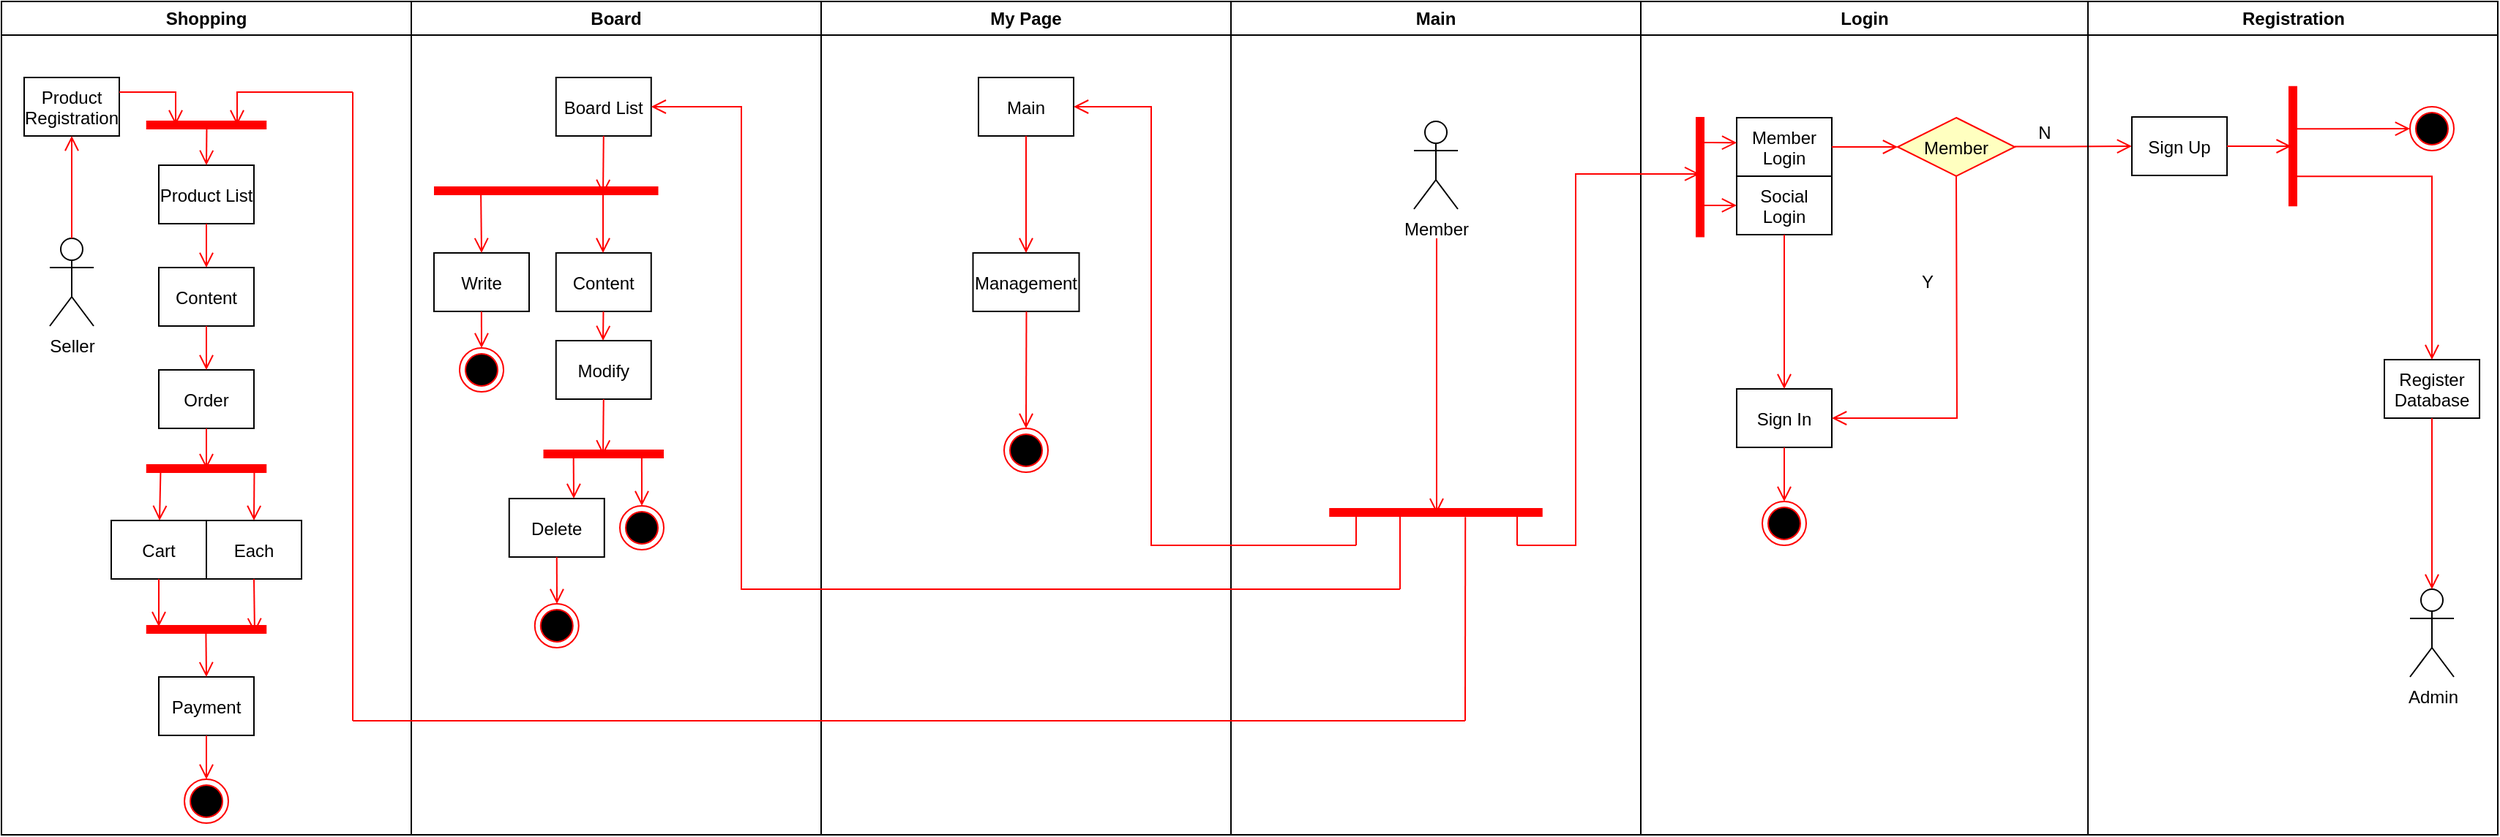 <mxfile version="14.5.8" type="github">
  <diagram name="Page-1" id="e7e014a7-5840-1c2e-5031-d8a46d1fe8dd">
    <mxGraphModel dx="2804" dy="866" grid="1" gridSize="10" guides="1" tooltips="1" connect="1" arrows="1" fold="1" page="1" pageScale="1" pageWidth="1169" pageHeight="826" background="#ffffff" math="0" shadow="0">
      <root>
        <mxCell id="0" />
        <mxCell id="1" parent="0" />
        <mxCell id="2" value="Login" style="swimlane;whiteSpace=wrap" parent="1" vertex="1">
          <mxGeometry x="270" y="128" width="305.5" height="570" as="geometry" />
        </mxCell>
        <mxCell id="x4MhJtF7cWT3_IlsjIcO-90" value="Member" style="rhombus;fillColor=#ffffc0;strokeColor=#ff0000;" parent="2" vertex="1">
          <mxGeometry x="175.5" y="79.5" width="80" height="40" as="geometry" />
        </mxCell>
        <mxCell id="x4MhJtF7cWT3_IlsjIcO-92" value="" style="shape=line;strokeWidth=6;strokeColor=#ff0000;rotation=90" parent="2" vertex="1">
          <mxGeometry x="-0.62" y="112.63" width="82.25" height="15" as="geometry" />
        </mxCell>
        <mxCell id="x4MhJtF7cWT3_IlsjIcO-126" value="Member&#xa;Login" style="" parent="2" vertex="1">
          <mxGeometry x="65.5" y="79.5" width="65" height="40" as="geometry" />
        </mxCell>
        <mxCell id="x4MhJtF7cWT3_IlsjIcO-127" value="Social&#xa;Login" style="" parent="2" vertex="1">
          <mxGeometry x="65.5" y="119.5" width="65" height="40" as="geometry" />
        </mxCell>
        <mxCell id="x4MhJtF7cWT3_IlsjIcO-128" value="" style="edgeStyle=elbowEdgeStyle;elbow=horizontal;verticalAlign=bottom;endArrow=open;endSize=8;strokeColor=#FF0000;endFill=1;rounded=0;entryX=0.001;entryY=0.429;entryDx=0;entryDy=0;entryPerimeter=0;exitX=0.213;exitY=0.527;exitDx=0;exitDy=0;exitPerimeter=0;" parent="2" source="x4MhJtF7cWT3_IlsjIcO-92" target="x4MhJtF7cWT3_IlsjIcO-126" edge="1">
          <mxGeometry x="71" y="-196" as="geometry">
            <mxPoint x="55.5" y="92" as="targetPoint" />
            <mxPoint x="40.5" y="107" as="sourcePoint" />
            <Array as="points">
              <mxPoint x="48" y="92" />
            </Array>
          </mxGeometry>
        </mxCell>
        <mxCell id="x4MhJtF7cWT3_IlsjIcO-131" value="" style="edgeStyle=elbowEdgeStyle;elbow=horizontal;verticalAlign=bottom;endArrow=open;endSize=8;strokeColor=#FF0000;endFill=1;rounded=0;entryX=0;entryY=0.5;entryDx=0;entryDy=0;exitX=0.735;exitY=0.574;exitDx=0;exitDy=0;exitPerimeter=0;" parent="2" source="x4MhJtF7cWT3_IlsjIcO-92" target="x4MhJtF7cWT3_IlsjIcO-127" edge="1">
          <mxGeometry x="-83.5" y="-314" as="geometry">
            <mxPoint x="75.565" y="106.66" as="targetPoint" />
            <mxPoint x="50.5" y="117" as="sourcePoint" />
            <Array as="points">
              <mxPoint x="46" y="132" />
            </Array>
          </mxGeometry>
        </mxCell>
        <mxCell id="x4MhJtF7cWT3_IlsjIcO-132" value="" style="edgeStyle=elbowEdgeStyle;elbow=horizontal;verticalAlign=bottom;endArrow=open;endSize=8;strokeColor=#FF0000;endFill=1;rounded=0;entryX=0;entryY=0.5;entryDx=0;entryDy=0;exitX=1;exitY=0.5;exitDx=0;exitDy=0;" parent="2" source="x4MhJtF7cWT3_IlsjIcO-126" target="x4MhJtF7cWT3_IlsjIcO-90" edge="1">
          <mxGeometry x="-83.5" y="-314" as="geometry">
            <mxPoint x="75.565" y="106.66" as="targetPoint" />
            <mxPoint x="50.1" y="106.524" as="sourcePoint" />
            <Array as="points">
              <mxPoint x="165.5" y="112" />
            </Array>
          </mxGeometry>
        </mxCell>
        <mxCell id="x4MhJtF7cWT3_IlsjIcO-134" value="" style="edgeStyle=elbowEdgeStyle;elbow=horizontal;verticalAlign=bottom;endArrow=open;endSize=8;strokeColor=#FF0000;endFill=1;rounded=0;exitX=1;exitY=0.5;exitDx=0;exitDy=0;" parent="2" edge="1">
          <mxGeometry x="-123" y="-442.29" as="geometry">
            <mxPoint x="335.5" y="99" as="targetPoint" />
            <mxPoint x="255.5" y="99.21" as="sourcePoint" />
            <Array as="points">
              <mxPoint x="290.5" y="111.71" />
            </Array>
          </mxGeometry>
        </mxCell>
        <mxCell id="x4MhJtF7cWT3_IlsjIcO-137" value="Sign In" style="" parent="2" vertex="1">
          <mxGeometry x="65.5" y="265" width="65" height="40" as="geometry" />
        </mxCell>
        <mxCell id="x4MhJtF7cWT3_IlsjIcO-143" value="" style="ellipse;shape=endState;fillColor=#000000;strokeColor=#ff0000" parent="2" vertex="1">
          <mxGeometry x="83" y="342" width="30" height="30" as="geometry" />
        </mxCell>
        <mxCell id="x4MhJtF7cWT3_IlsjIcO-144" value="" style="edgeStyle=elbowEdgeStyle;elbow=horizontal;verticalAlign=bottom;endArrow=open;endSize=8;strokeColor=#FF0000;endFill=1;rounded=0;entryX=0.5;entryY=0;entryDx=0;entryDy=0;exitX=0.5;exitY=1;exitDx=0;exitDy=0;" parent="2" source="x4MhJtF7cWT3_IlsjIcO-137" target="x4MhJtF7cWT3_IlsjIcO-143" edge="1">
          <mxGeometry x="-238" y="-432" as="geometry">
            <mxPoint x="185.5" y="109.5" as="targetPoint" />
            <mxPoint x="140.5" y="109.5" as="sourcePoint" />
            <Array as="points">
              <mxPoint x="98" y="322" />
            </Array>
          </mxGeometry>
        </mxCell>
        <mxCell id="x4MhJtF7cWT3_IlsjIcO-145" value="" style="edgeStyle=elbowEdgeStyle;elbow=horizontal;verticalAlign=bottom;endArrow=open;endSize=8;strokeColor=#FF0000;endFill=1;rounded=0;entryX=0.5;entryY=0;entryDx=0;entryDy=0;exitX=0.5;exitY=1;exitDx=0;exitDy=0;" parent="2" source="x4MhJtF7cWT3_IlsjIcO-127" target="x4MhJtF7cWT3_IlsjIcO-137" edge="1">
          <mxGeometry x="-238" y="-432" as="geometry">
            <mxPoint x="185.5" y="109.5" as="targetPoint" />
            <mxPoint x="140.5" y="109.5" as="sourcePoint" />
            <Array as="points">
              <mxPoint x="98" y="212" />
            </Array>
          </mxGeometry>
        </mxCell>
        <mxCell id="x4MhJtF7cWT3_IlsjIcO-146" value="" style="edgeStyle=elbowEdgeStyle;elbow=horizontal;verticalAlign=bottom;endArrow=open;endSize=8;strokeColor=#FF0000;endFill=1;rounded=0;entryX=1;entryY=0.5;entryDx=0;entryDy=0;exitX=0.5;exitY=1;exitDx=0;exitDy=0;" parent="2" source="x4MhJtF7cWT3_IlsjIcO-90" target="x4MhJtF7cWT3_IlsjIcO-137" edge="1">
          <mxGeometry x="-392.5" y="-550" as="geometry">
            <mxPoint x="108" y="275.0" as="targetPoint" />
            <mxPoint x="108" y="169.5" as="sourcePoint" />
            <Array as="points">
              <mxPoint x="216" y="202" />
            </Array>
          </mxGeometry>
        </mxCell>
        <mxCell id="x4MhJtF7cWT3_IlsjIcO-148" value="N" style="text;html=1;strokeColor=none;fillColor=none;align=center;verticalAlign=middle;whiteSpace=wrap;rounded=0;" parent="2" vertex="1">
          <mxGeometry x="255.5" y="79.5" width="40" height="20" as="geometry" />
        </mxCell>
        <mxCell id="x4MhJtF7cWT3_IlsjIcO-147" value="Y" style="text;html=1;strokeColor=none;fillColor=none;align=center;verticalAlign=middle;whiteSpace=wrap;rounded=0;" parent="2" vertex="1">
          <mxGeometry x="175.5" y="182" width="40" height="20" as="geometry" />
        </mxCell>
        <mxCell id="3" value="Registration" style="swimlane;whiteSpace=wrap" parent="1" vertex="1">
          <mxGeometry x="575.5" y="128" width="280" height="570" as="geometry" />
        </mxCell>
        <mxCell id="x4MhJtF7cWT3_IlsjIcO-135" value="Sign Up" style="" parent="3" vertex="1">
          <mxGeometry x="30" y="79" width="65" height="40" as="geometry" />
        </mxCell>
        <mxCell id="38" value="" style="ellipse;shape=endState;fillColor=#000000;strokeColor=#ff0000" parent="3" vertex="1">
          <mxGeometry x="220" y="72" width="30" height="30" as="geometry" />
        </mxCell>
        <mxCell id="x4MhJtF7cWT3_IlsjIcO-136" value="" style="edgeStyle=elbowEdgeStyle;elbow=horizontal;verticalAlign=bottom;endArrow=open;endSize=8;strokeColor=#FF0000;endFill=1;rounded=0;entryX=0;entryY=0.5;entryDx=0;entryDy=0;exitX=0.356;exitY=0.548;exitDx=0;exitDy=0;exitPerimeter=0;" parent="3" source="x4MhJtF7cWT3_IlsjIcO-164" target="38" edge="1">
          <mxGeometry x="-583" y="-560.29" as="geometry">
            <mxPoint x="40" y="109" as="targetPoint" />
            <mxPoint x="90" y="62" as="sourcePoint" />
            <Array as="points">
              <mxPoint x="170" y="72" />
            </Array>
          </mxGeometry>
        </mxCell>
        <mxCell id="x4MhJtF7cWT3_IlsjIcO-107" value="Admin" style="shape=umlActor;verticalLabelPosition=bottom;verticalAlign=top;html=1;outlineConnect=0;" parent="3" vertex="1">
          <mxGeometry x="220" y="402" width="30" height="60" as="geometry" />
        </mxCell>
        <mxCell id="x4MhJtF7cWT3_IlsjIcO-163" value="" style="edgeStyle=elbowEdgeStyle;elbow=horizontal;verticalAlign=bottom;endArrow=open;endSize=8;strokeColor=#FF0000;endFill=1;rounded=0;entryX=0.5;entryY=0;entryDx=0;entryDy=0;exitX=0.75;exitY=0.5;exitDx=0;exitDy=0;exitPerimeter=0;" parent="3" source="x4MhJtF7cWT3_IlsjIcO-164" target="x4MhJtF7cWT3_IlsjIcO-219" edge="1">
          <mxGeometry x="-698" y="-550" as="geometry">
            <mxPoint x="-197.5" y="275" as="targetPoint" />
            <mxPoint x="-197.5" y="169.5" as="sourcePoint" />
            <Array as="points">
              <mxPoint x="235" y="142" />
            </Array>
          </mxGeometry>
        </mxCell>
        <mxCell id="x4MhJtF7cWT3_IlsjIcO-164" value="" style="shape=line;strokeWidth=6;strokeColor=#ff0000;rotation=90" parent="3" vertex="1">
          <mxGeometry x="98.88" y="91.5" width="82.25" height="15" as="geometry" />
        </mxCell>
        <mxCell id="x4MhJtF7cWT3_IlsjIcO-165" value="" style="edgeStyle=elbowEdgeStyle;elbow=horizontal;verticalAlign=bottom;endArrow=open;endSize=8;strokeColor=#FF0000;endFill=1;rounded=0;entryX=0.5;entryY=0.576;entryDx=0;entryDy=0;entryPerimeter=0;exitX=1;exitY=0.5;exitDx=0;exitDy=0;" parent="3" source="x4MhJtF7cWT3_IlsjIcO-135" target="x4MhJtF7cWT3_IlsjIcO-164" edge="1">
          <mxGeometry x="-583" y="-560.29" as="geometry">
            <mxPoint x="40" y="109" as="targetPoint" />
            <mxPoint x="120" y="152" as="sourcePoint" />
            <Array as="points">
              <mxPoint x="120" y="100" />
            </Array>
          </mxGeometry>
        </mxCell>
        <mxCell id="x4MhJtF7cWT3_IlsjIcO-219" value="Register&#xa;Database" style="" parent="3" vertex="1">
          <mxGeometry x="202.5" y="245" width="65" height="40" as="geometry" />
        </mxCell>
        <mxCell id="x4MhJtF7cWT3_IlsjIcO-220" value="" style="edgeStyle=elbowEdgeStyle;elbow=horizontal;verticalAlign=bottom;endArrow=open;endSize=8;strokeColor=#FF0000;endFill=1;rounded=0;entryX=0.5;entryY=0;entryDx=0;entryDy=0;exitX=0.5;exitY=1;exitDx=0;exitDy=0;entryPerimeter=0;" parent="3" source="x4MhJtF7cWT3_IlsjIcO-219" target="x4MhJtF7cWT3_IlsjIcO-107" edge="1">
          <mxGeometry x="-1158" y="-668" as="geometry">
            <mxPoint x="245" y="192.0" as="targetPoint" />
            <mxPoint x="150.005" y="129.563" as="sourcePoint" />
            <Array as="points">
              <mxPoint x="235" y="332" />
            </Array>
          </mxGeometry>
        </mxCell>
        <mxCell id="x4MhJtF7cWT3_IlsjIcO-54" value="Main" style="swimlane;whiteSpace=wrap" parent="1" vertex="1">
          <mxGeometry x="-10" y="128" width="280" height="570" as="geometry" />
        </mxCell>
        <mxCell id="x4MhJtF7cWT3_IlsjIcO-59" value="Member" style="shape=umlActor;verticalLabelPosition=bottom;verticalAlign=top;html=1;outlineConnect=0;" parent="x4MhJtF7cWT3_IlsjIcO-54" vertex="1">
          <mxGeometry x="125.01" y="82" width="30" height="60" as="geometry" />
        </mxCell>
        <mxCell id="x4MhJtF7cWT3_IlsjIcO-189" value="" style="shape=line;strokeWidth=6;strokeColor=#ff0000;rotation=-180;" parent="x4MhJtF7cWT3_IlsjIcO-54" vertex="1">
          <mxGeometry x="67.13" y="342" width="145.75" height="15" as="geometry" />
        </mxCell>
        <mxCell id="Oh3E25Gguf7mlKZkmcjY-39" value="" style="endArrow=none;html=1;strokeColor=#FF0000;" parent="x4MhJtF7cWT3_IlsjIcO-54" edge="1">
          <mxGeometry width="50" height="50" relative="1" as="geometry">
            <mxPoint x="115.5" y="352" as="sourcePoint" />
            <mxPoint x="115.5" y="402" as="targetPoint" />
          </mxGeometry>
        </mxCell>
        <mxCell id="Oh3E25Gguf7mlKZkmcjY-40" value="" style="endArrow=none;html=1;strokeColor=#FF0000;" parent="x4MhJtF7cWT3_IlsjIcO-54" edge="1">
          <mxGeometry width="50" height="50" relative="1" as="geometry">
            <mxPoint x="85.5" y="352" as="sourcePoint" />
            <mxPoint x="85.5" y="372" as="targetPoint" />
          </mxGeometry>
        </mxCell>
        <mxCell id="x4MhJtF7cWT3_IlsjIcO-69" value="Board" style="swimlane;whiteSpace=wrap;startSize=23;" parent="1" vertex="1">
          <mxGeometry x="-570" y="128" width="280" height="570" as="geometry" />
        </mxCell>
        <mxCell id="x4MhJtF7cWT3_IlsjIcO-94" value="Board List" style="" parent="x4MhJtF7cWT3_IlsjIcO-69" vertex="1">
          <mxGeometry x="98.88" y="52" width="65" height="40" as="geometry" />
        </mxCell>
        <mxCell id="x4MhJtF7cWT3_IlsjIcO-95" value="Content" style="" parent="x4MhJtF7cWT3_IlsjIcO-69" vertex="1">
          <mxGeometry x="98.88" y="172" width="65" height="40" as="geometry" />
        </mxCell>
        <mxCell id="x4MhJtF7cWT3_IlsjIcO-96" value="Write" style="" parent="x4MhJtF7cWT3_IlsjIcO-69" vertex="1">
          <mxGeometry x="15.5" y="172" width="65" height="40" as="geometry" />
        </mxCell>
        <mxCell id="x4MhJtF7cWT3_IlsjIcO-97" value="Modify" style="" parent="x4MhJtF7cWT3_IlsjIcO-69" vertex="1">
          <mxGeometry x="98.88" y="232" width="65" height="40" as="geometry" />
        </mxCell>
        <mxCell id="x4MhJtF7cWT3_IlsjIcO-192" value="" style="edgeStyle=elbowEdgeStyle;elbow=horizontal;verticalAlign=bottom;endArrow=open;endSize=8;strokeColor=#FF0000;endFill=1;rounded=0;entryX=0.5;entryY=0;entryDx=0;entryDy=0;exitX=0.5;exitY=1;exitDx=0;exitDy=0;" parent="x4MhJtF7cWT3_IlsjIcO-69" target="x4MhJtF7cWT3_IlsjIcO-196" edge="1">
          <mxGeometry x="1494.42" y="-204" as="geometry">
            <mxPoint x="47.92" y="232" as="targetPoint" />
            <mxPoint x="47.92" y="212" as="sourcePoint" />
          </mxGeometry>
        </mxCell>
        <mxCell id="x4MhJtF7cWT3_IlsjIcO-193" value="" style="edgeStyle=elbowEdgeStyle;elbow=horizontal;verticalAlign=bottom;endArrow=open;endSize=8;strokeColor=#FF0000;endFill=1;rounded=0;entryX=0.5;entryY=0;entryDx=0;entryDy=0;exitX=0.5;exitY=1;exitDx=0;exitDy=0;" parent="x4MhJtF7cWT3_IlsjIcO-69" edge="1">
          <mxGeometry x="2253.24" y="-332" as="geometry">
            <mxPoint x="131.24" y="232" as="targetPoint" />
            <mxPoint x="131.24" y="212" as="sourcePoint" />
          </mxGeometry>
        </mxCell>
        <mxCell id="x4MhJtF7cWT3_IlsjIcO-195" value="" style="ellipse;shape=endState;fillColor=#000000;strokeColor=#ff0000" parent="x4MhJtF7cWT3_IlsjIcO-69" vertex="1">
          <mxGeometry x="142.5" y="345" width="30" height="30" as="geometry" />
        </mxCell>
        <mxCell id="x4MhJtF7cWT3_IlsjIcO-196" value="" style="ellipse;shape=endState;fillColor=#000000;strokeColor=#ff0000" parent="x4MhJtF7cWT3_IlsjIcO-69" vertex="1">
          <mxGeometry x="33" y="237" width="30" height="30" as="geometry" />
        </mxCell>
        <mxCell id="x4MhJtF7cWT3_IlsjIcO-212" value="" style="shape=line;strokeWidth=6;strokeColor=#ff0000;rotation=-180;" parent="x4MhJtF7cWT3_IlsjIcO-69" vertex="1">
          <mxGeometry x="90.25" y="302" width="82.25" height="15" as="geometry" />
        </mxCell>
        <mxCell id="x4MhJtF7cWT3_IlsjIcO-213" value="" style="edgeStyle=elbowEdgeStyle;elbow=horizontal;verticalAlign=bottom;endArrow=open;endSize=8;strokeColor=#FF0000;endFill=1;rounded=0;entryX=0.504;entryY=0.45;entryDx=0;entryDy=0;exitX=0.5;exitY=1;exitDx=0;exitDy=0;entryPerimeter=0;" parent="x4MhJtF7cWT3_IlsjIcO-69" source="x4MhJtF7cWT3_IlsjIcO-97" target="x4MhJtF7cWT3_IlsjIcO-212" edge="1">
          <mxGeometry x="2928.74" y="-390" as="geometry">
            <mxPoint x="131.24" y="302" as="targetPoint" />
            <mxPoint x="131.24" y="282" as="sourcePoint" />
          </mxGeometry>
        </mxCell>
        <mxCell id="x4MhJtF7cWT3_IlsjIcO-214" value="Delete" style="" parent="x4MhJtF7cWT3_IlsjIcO-69" vertex="1">
          <mxGeometry x="66.88" y="340" width="65" height="40" as="geometry" />
        </mxCell>
        <mxCell id="x4MhJtF7cWT3_IlsjIcO-215" value="" style="edgeStyle=elbowEdgeStyle;elbow=horizontal;verticalAlign=bottom;endArrow=open;endSize=8;strokeColor=#FF0000;endFill=1;rounded=0;exitX=0.75;exitY=0.5;exitDx=0;exitDy=0;exitPerimeter=0;" parent="x4MhJtF7cWT3_IlsjIcO-69" source="x4MhJtF7cWT3_IlsjIcO-212" target="x4MhJtF7cWT3_IlsjIcO-214" edge="1">
          <mxGeometry x="3580.07" y="-473" as="geometry">
            <mxPoint x="106.876" y="355.25" as="targetPoint" />
            <mxPoint x="107.21" y="317" as="sourcePoint" />
          </mxGeometry>
        </mxCell>
        <mxCell id="x4MhJtF7cWT3_IlsjIcO-216" value="" style="edgeStyle=elbowEdgeStyle;elbow=horizontal;verticalAlign=bottom;endArrow=open;endSize=8;strokeColor=#FF0000;endFill=1;rounded=0;exitX=0.75;exitY=0.5;exitDx=0;exitDy=0;exitPerimeter=0;entryX=0.5;entryY=0;entryDx=0;entryDy=0;" parent="x4MhJtF7cWT3_IlsjIcO-69" target="x4MhJtF7cWT3_IlsjIcO-195" edge="1">
          <mxGeometry x="4302.19" y="-601" as="geometry">
            <mxPoint x="157.3" y="340" as="targetPoint" />
            <mxPoint x="157.432" y="309.5" as="sourcePoint" />
          </mxGeometry>
        </mxCell>
        <mxCell id="x4MhJtF7cWT3_IlsjIcO-217" value="" style="ellipse;shape=endState;fillColor=#000000;strokeColor=#ff0000" parent="x4MhJtF7cWT3_IlsjIcO-69" vertex="1">
          <mxGeometry x="84.38" y="412" width="30" height="30" as="geometry" />
        </mxCell>
        <mxCell id="x4MhJtF7cWT3_IlsjIcO-218" value="" style="edgeStyle=elbowEdgeStyle;elbow=horizontal;verticalAlign=bottom;endArrow=open;endSize=8;strokeColor=#FF0000;endFill=1;rounded=0;exitX=0.5;exitY=1;exitDx=0;exitDy=0;entryX=0.5;entryY=0;entryDx=0;entryDy=0;" parent="x4MhJtF7cWT3_IlsjIcO-69" source="x4MhJtF7cWT3_IlsjIcO-214" target="x4MhJtF7cWT3_IlsjIcO-217" edge="1">
          <mxGeometry x="4957.14" y="-632" as="geometry">
            <mxPoint x="136.95" y="442" as="targetPoint" />
            <mxPoint x="136.882" y="406.5" as="sourcePoint" />
          </mxGeometry>
        </mxCell>
        <mxCell id="3V530DkUttv1OqYXkXqC-38" value="" style="shape=line;strokeWidth=6;strokeColor=#ff0000;rotation=-180;" vertex="1" parent="x4MhJtF7cWT3_IlsjIcO-69">
          <mxGeometry x="15.5" y="122" width="153.25" height="15" as="geometry" />
        </mxCell>
        <mxCell id="3V530DkUttv1OqYXkXqC-39" value="" style="edgeStyle=elbowEdgeStyle;elbow=horizontal;verticalAlign=bottom;endArrow=open;endSize=8;strokeColor=#FF0000;endFill=1;rounded=0;exitX=0.5;exitY=1;exitDx=0;exitDy=0;" edge="1" parent="x4MhJtF7cWT3_IlsjIcO-69" source="x4MhJtF7cWT3_IlsjIcO-94">
          <mxGeometry x="3498.78" y="-679.62" as="geometry">
            <mxPoint x="131" y="132" as="targetPoint" />
            <mxPoint x="131.42" y="110.38" as="sourcePoint" />
          </mxGeometry>
        </mxCell>
        <mxCell id="3V530DkUttv1OqYXkXqC-40" value="" style="edgeStyle=elbowEdgeStyle;elbow=horizontal;verticalAlign=bottom;endArrow=open;endSize=8;strokeColor=#FF0000;endFill=1;rounded=0;" edge="1" parent="x4MhJtF7cWT3_IlsjIcO-69">
          <mxGeometry x="4069.09" y="-747.62" as="geometry">
            <mxPoint x="131" y="172" as="targetPoint" />
            <mxPoint x="131" y="132" as="sourcePoint" />
          </mxGeometry>
        </mxCell>
        <mxCell id="3V530DkUttv1OqYXkXqC-41" value="" style="edgeStyle=elbowEdgeStyle;elbow=horizontal;verticalAlign=bottom;endArrow=open;endSize=8;strokeColor=#FF0000;endFill=1;rounded=0;exitX=0.791;exitY=0.452;exitDx=0;exitDy=0;exitPerimeter=0;" edge="1" parent="x4MhJtF7cWT3_IlsjIcO-69" source="3V530DkUttv1OqYXkXqC-38">
          <mxGeometry x="4555.95" y="-875.62" as="geometry">
            <mxPoint x="48" y="172" as="targetPoint" />
            <mxPoint x="47.86" y="142" as="sourcePoint" />
          </mxGeometry>
        </mxCell>
        <mxCell id="x4MhJtF7cWT3_IlsjIcO-79" value="Shopping" style="swimlane;whiteSpace=wrap;startSize=23;" parent="1" vertex="1">
          <mxGeometry x="-850" y="128" width="280" height="570" as="geometry" />
        </mxCell>
        <mxCell id="x4MhJtF7cWT3_IlsjIcO-98" value="Product List" style="" parent="x4MhJtF7cWT3_IlsjIcO-79" vertex="1">
          <mxGeometry x="107.5" y="112" width="65" height="40" as="geometry" />
        </mxCell>
        <mxCell id="x4MhJtF7cWT3_IlsjIcO-99" value="Content" style="" parent="x4MhJtF7cWT3_IlsjIcO-79" vertex="1">
          <mxGeometry x="107.5" y="182" width="65" height="40" as="geometry" />
        </mxCell>
        <mxCell id="x4MhJtF7cWT3_IlsjIcO-100" value="Order" style="" parent="x4MhJtF7cWT3_IlsjIcO-79" vertex="1">
          <mxGeometry x="107.5" y="252" width="65" height="40" as="geometry" />
        </mxCell>
        <mxCell id="x4MhJtF7cWT3_IlsjIcO-101" value="Cart" style="" parent="x4MhJtF7cWT3_IlsjIcO-79" vertex="1">
          <mxGeometry x="75" y="355" width="65" height="40" as="geometry" />
        </mxCell>
        <mxCell id="x4MhJtF7cWT3_IlsjIcO-102" value="Each" style="" parent="x4MhJtF7cWT3_IlsjIcO-79" vertex="1">
          <mxGeometry x="140" y="355" width="65" height="40" as="geometry" />
        </mxCell>
        <mxCell id="x4MhJtF7cWT3_IlsjIcO-103" value="Payment" style="" parent="x4MhJtF7cWT3_IlsjIcO-79" vertex="1">
          <mxGeometry x="107.5" y="462" width="65" height="40" as="geometry" />
        </mxCell>
        <mxCell id="x4MhJtF7cWT3_IlsjIcO-106" value="Seller" style="shape=umlActor;verticalLabelPosition=bottom;verticalAlign=top;html=1;outlineConnect=0;" parent="x4MhJtF7cWT3_IlsjIcO-79" vertex="1">
          <mxGeometry x="33" y="162" width="30" height="60" as="geometry" />
        </mxCell>
        <mxCell id="x4MhJtF7cWT3_IlsjIcO-159" value="Product&#xa;Registration" style="" parent="x4MhJtF7cWT3_IlsjIcO-79" vertex="1">
          <mxGeometry x="15.5" y="52" width="65" height="40" as="geometry" />
        </mxCell>
        <mxCell id="x4MhJtF7cWT3_IlsjIcO-160" value="" style="edgeStyle=elbowEdgeStyle;elbow=horizontal;verticalAlign=bottom;endArrow=open;endSize=8;strokeColor=#FF0000;endFill=1;rounded=0;entryX=0.5;entryY=1;entryDx=0;entryDy=0;exitX=0.5;exitY=0;exitDx=0;exitDy=0;exitPerimeter=0;" parent="x4MhJtF7cWT3_IlsjIcO-79" source="x4MhJtF7cWT3_IlsjIcO-106" target="x4MhJtF7cWT3_IlsjIcO-159" edge="1">
          <mxGeometry x="1876.5" y="-314" as="geometry">
            <mxPoint x="430" y="122" as="targetPoint" />
            <mxPoint x="430" y="102" as="sourcePoint" />
          </mxGeometry>
        </mxCell>
        <mxCell id="x4MhJtF7cWT3_IlsjIcO-161" value="" style="edgeStyle=elbowEdgeStyle;elbow=horizontal;verticalAlign=bottom;endArrow=open;endSize=8;strokeColor=#FF0000;endFill=1;rounded=0;entryX=0.75;entryY=0.5;entryDx=0;entryDy=0;exitX=1;exitY=0.25;exitDx=0;exitDy=0;entryPerimeter=0;" parent="x4MhJtF7cWT3_IlsjIcO-79" source="x4MhJtF7cWT3_IlsjIcO-159" target="3V530DkUttv1OqYXkXqC-42" edge="1">
          <mxGeometry x="2842" y="-432" as="geometry">
            <mxPoint x="58" y="102" as="targetPoint" />
            <mxPoint x="58" y="122" as="sourcePoint" />
            <Array as="points">
              <mxPoint x="119" y="72" />
              <mxPoint x="100" y="62" />
            </Array>
          </mxGeometry>
        </mxCell>
        <mxCell id="x4MhJtF7cWT3_IlsjIcO-162" value="" style="edgeStyle=elbowEdgeStyle;elbow=horizontal;verticalAlign=bottom;endArrow=open;endSize=8;strokeColor=#FF0000;endFill=1;rounded=0;entryX=0.5;entryY=0;entryDx=0;entryDy=0;exitX=0.5;exitY=1;exitDx=0;exitDy=0;" parent="x4MhJtF7cWT3_IlsjIcO-79" source="x4MhJtF7cWT3_IlsjIcO-98" target="x4MhJtF7cWT3_IlsjIcO-99" edge="1">
          <mxGeometry x="1876.5" y="-304" as="geometry">
            <mxPoint x="430" y="132" as="targetPoint" />
            <mxPoint x="430" y="112" as="sourcePoint" />
          </mxGeometry>
        </mxCell>
        <mxCell id="x4MhJtF7cWT3_IlsjIcO-197" value="" style="edgeStyle=elbowEdgeStyle;elbow=horizontal;verticalAlign=bottom;endArrow=open;endSize=8;strokeColor=#FF0000;endFill=1;rounded=0;entryX=0.5;entryY=0;entryDx=0;entryDy=0;exitX=0.5;exitY=1;exitDx=0;exitDy=0;" parent="x4MhJtF7cWT3_IlsjIcO-79" source="x4MhJtF7cWT3_IlsjIcO-99" target="x4MhJtF7cWT3_IlsjIcO-100" edge="1">
          <mxGeometry x="2842" y="-362" as="geometry">
            <mxPoint x="150" y="192" as="targetPoint" />
            <mxPoint x="150" y="172" as="sourcePoint" />
          </mxGeometry>
        </mxCell>
        <mxCell id="x4MhJtF7cWT3_IlsjIcO-198" value="" style="shape=line;strokeWidth=6;strokeColor=#ff0000;rotation=-180;" parent="x4MhJtF7cWT3_IlsjIcO-79" vertex="1">
          <mxGeometry x="98.88" y="312" width="82.25" height="15" as="geometry" />
        </mxCell>
        <mxCell id="x4MhJtF7cWT3_IlsjIcO-203" value="" style="edgeStyle=elbowEdgeStyle;elbow=horizontal;verticalAlign=bottom;endArrow=open;endSize=8;strokeColor=#FF0000;endFill=1;rounded=0;entryX=0.497;entryY=0.491;entryDx=0;entryDy=0;exitX=0.5;exitY=1;exitDx=0;exitDy=0;entryPerimeter=0;" parent="x4MhJtF7cWT3_IlsjIcO-79" source="x4MhJtF7cWT3_IlsjIcO-100" target="x4MhJtF7cWT3_IlsjIcO-198" edge="1">
          <mxGeometry x="2842" y="-362" as="geometry">
            <mxPoint x="150" y="192" as="targetPoint" />
            <mxPoint x="150" y="172" as="sourcePoint" />
          </mxGeometry>
        </mxCell>
        <mxCell id="x4MhJtF7cWT3_IlsjIcO-204" value="" style="edgeStyle=elbowEdgeStyle;elbow=horizontal;verticalAlign=bottom;endArrow=open;endSize=8;strokeColor=#FF0000;endFill=1;rounded=0;entryX=0.5;entryY=0;entryDx=0;entryDy=0;exitX=0.88;exitY=0.442;exitDx=0;exitDy=0;exitPerimeter=0;" parent="x4MhJtF7cWT3_IlsjIcO-79" source="x4MhJtF7cWT3_IlsjIcO-198" target="x4MhJtF7cWT3_IlsjIcO-101" edge="1">
          <mxGeometry x="3807.5" y="-480" as="geometry">
            <mxPoint x="150.252" y="339.635" as="targetPoint" />
            <mxPoint x="150" y="292.0" as="sourcePoint" />
          </mxGeometry>
        </mxCell>
        <mxCell id="x4MhJtF7cWT3_IlsjIcO-205" value="" style="edgeStyle=elbowEdgeStyle;elbow=horizontal;verticalAlign=bottom;endArrow=open;endSize=8;strokeColor=#FF0000;endFill=1;rounded=0;entryX=0.5;entryY=0;entryDx=0;entryDy=0;exitX=0.102;exitY=0.392;exitDx=0;exitDy=0;exitPerimeter=0;" parent="x4MhJtF7cWT3_IlsjIcO-79" source="x4MhJtF7cWT3_IlsjIcO-198" target="x4MhJtF7cWT3_IlsjIcO-102" edge="1">
          <mxGeometry x="4841" y="-616.37" as="geometry">
            <mxPoint x="185.5" y="373.63" as="targetPoint" />
            <mxPoint x="186.75" y="322" as="sourcePoint" />
          </mxGeometry>
        </mxCell>
        <mxCell id="x4MhJtF7cWT3_IlsjIcO-206" value="" style="shape=line;strokeWidth=6;strokeColor=#ff0000;rotation=-180;" parent="x4MhJtF7cWT3_IlsjIcO-79" vertex="1">
          <mxGeometry x="98.88" y="422" width="82.25" height="15" as="geometry" />
        </mxCell>
        <mxCell id="x4MhJtF7cWT3_IlsjIcO-207" value="" style="edgeStyle=elbowEdgeStyle;elbow=horizontal;verticalAlign=bottom;endArrow=open;endSize=8;strokeColor=#FF0000;endFill=1;rounded=0;exitX=0.5;exitY=1;exitDx=0;exitDy=0;entryX=0.892;entryY=0.623;entryDx=0;entryDy=0;entryPerimeter=0;" parent="x4MhJtF7cWT3_IlsjIcO-79" source="x4MhJtF7cWT3_IlsjIcO-101" target="x4MhJtF7cWT3_IlsjIcO-206" edge="1">
          <mxGeometry x="4763" y="-506.37" as="geometry">
            <mxPoint x="107.5" y="462" as="targetPoint" />
            <mxPoint x="108.75" y="432" as="sourcePoint" />
          </mxGeometry>
        </mxCell>
        <mxCell id="x4MhJtF7cWT3_IlsjIcO-208" value="" style="edgeStyle=elbowEdgeStyle;elbow=horizontal;verticalAlign=bottom;endArrow=open;endSize=8;strokeColor=#FF0000;endFill=1;rounded=0;exitX=0.5;exitY=1;exitDx=0;exitDy=0;" parent="x4MhJtF7cWT3_IlsjIcO-79" edge="1" source="x4MhJtF7cWT3_IlsjIcO-102">
          <mxGeometry x="5783.5" y="-634.37" as="geometry">
            <mxPoint x="173" y="432" as="targetPoint" />
            <mxPoint x="172.5" y="422" as="sourcePoint" />
          </mxGeometry>
        </mxCell>
        <mxCell id="x4MhJtF7cWT3_IlsjIcO-209" value="" style="edgeStyle=elbowEdgeStyle;elbow=horizontal;verticalAlign=bottom;endArrow=open;endSize=8;strokeColor=#FF0000;endFill=1;rounded=0;exitX=0.504;exitY=0.501;exitDx=0;exitDy=0;exitPerimeter=0;entryX=0.5;entryY=0;entryDx=0;entryDy=0;" parent="x4MhJtF7cWT3_IlsjIcO-79" source="x4MhJtF7cWT3_IlsjIcO-206" edge="1" target="x4MhJtF7cWT3_IlsjIcO-103">
          <mxGeometry x="5763.86" y="-598.49" as="geometry">
            <mxPoint x="139.5" y="512" as="targetPoint" />
            <mxPoint x="140.1" y="477" as="sourcePoint" />
          </mxGeometry>
        </mxCell>
        <mxCell id="x4MhJtF7cWT3_IlsjIcO-210" value="" style="ellipse;shape=endState;fillColor=#000000;strokeColor=#ff0000" parent="x4MhJtF7cWT3_IlsjIcO-79" vertex="1">
          <mxGeometry x="125" y="532" width="30" height="30" as="geometry" />
        </mxCell>
        <mxCell id="x4MhJtF7cWT3_IlsjIcO-211" value="" style="edgeStyle=elbowEdgeStyle;elbow=horizontal;verticalAlign=bottom;endArrow=open;endSize=8;strokeColor=#FF0000;endFill=1;rounded=0;exitX=0.5;exitY=1;exitDx=0;exitDy=0;" parent="x4MhJtF7cWT3_IlsjIcO-79" source="x4MhJtF7cWT3_IlsjIcO-103" edge="1">
          <mxGeometry x="6719.38" y="-633.97" as="geometry">
            <mxPoint x="140" y="532" as="targetPoint" />
            <mxPoint x="139.696" y="562.005" as="sourcePoint" />
          </mxGeometry>
        </mxCell>
        <mxCell id="3V530DkUttv1OqYXkXqC-42" value="" style="shape=line;strokeWidth=6;strokeColor=#ff0000;rotation=-180;" vertex="1" parent="x4MhJtF7cWT3_IlsjIcO-79">
          <mxGeometry x="98.88" y="77" width="82.25" height="15" as="geometry" />
        </mxCell>
        <mxCell id="3V530DkUttv1OqYXkXqC-43" value="" style="edgeStyle=elbowEdgeStyle;elbow=horizontal;verticalAlign=bottom;endArrow=open;endSize=8;strokeColor=#FF0000;endFill=1;rounded=0;exitX=0.497;exitY=0.458;exitDx=0;exitDy=0;exitPerimeter=0;" edge="1" parent="x4MhJtF7cWT3_IlsjIcO-79" source="3V530DkUttv1OqYXkXqC-42">
          <mxGeometry x="2726.07" y="-482" as="geometry">
            <mxPoint x="140" y="112" as="targetPoint" />
            <mxPoint x="139.57" y="102" as="sourcePoint" />
          </mxGeometry>
        </mxCell>
        <mxCell id="3V530DkUttv1OqYXkXqC-44" value="" style="edgeStyle=elbowEdgeStyle;elbow=horizontal;verticalAlign=bottom;endArrow=open;endSize=8;strokeColor=#FF0000;endFill=1;rounded=0;entryX=0.25;entryY=0.5;entryDx=0;entryDy=0;entryPerimeter=0;" edge="1" parent="x4MhJtF7cWT3_IlsjIcO-79" target="3V530DkUttv1OqYXkXqC-42">
          <mxGeometry x="3596.21" y="-645" as="geometry">
            <mxPoint x="160.14" y="77" as="targetPoint" />
            <mxPoint x="240" y="62" as="sourcePoint" />
            <Array as="points">
              <mxPoint x="161" y="72" />
            </Array>
          </mxGeometry>
        </mxCell>
        <mxCell id="x4MhJtF7cWT3_IlsjIcO-121" value="My Page" style="swimlane;whiteSpace=wrap;startSize=23;" parent="1" vertex="1">
          <mxGeometry x="-290" y="128" width="280" height="570" as="geometry" />
        </mxCell>
        <mxCell id="x4MhJtF7cWT3_IlsjIcO-122" value="Main" style="" parent="x4MhJtF7cWT3_IlsjIcO-121" vertex="1">
          <mxGeometry x="107.5" y="52" width="65" height="40" as="geometry" />
        </mxCell>
        <mxCell id="x4MhJtF7cWT3_IlsjIcO-123" value="Management" style="" parent="x4MhJtF7cWT3_IlsjIcO-121" vertex="1">
          <mxGeometry x="103.75" y="172" width="72.5" height="40" as="geometry" />
        </mxCell>
        <mxCell id="x4MhJtF7cWT3_IlsjIcO-199" value="" style="edgeStyle=elbowEdgeStyle;elbow=horizontal;verticalAlign=bottom;endArrow=open;endSize=8;strokeColor=#FF0000;endFill=1;rounded=0;exitX=0.5;exitY=1;exitDx=0;exitDy=0;entryX=0.5;entryY=0;entryDx=0;entryDy=0;" parent="x4MhJtF7cWT3_IlsjIcO-121" source="x4MhJtF7cWT3_IlsjIcO-122" target="x4MhJtF7cWT3_IlsjIcO-123" edge="1">
          <mxGeometry x="1586.3" y="-314" as="geometry">
            <mxPoint x="139.5" y="112" as="targetPoint" />
            <mxPoint x="139.8" y="102" as="sourcePoint" />
          </mxGeometry>
        </mxCell>
        <mxCell id="x4MhJtF7cWT3_IlsjIcO-200" value="" style="edgeStyle=elbowEdgeStyle;elbow=horizontal;verticalAlign=bottom;endArrow=open;endSize=8;strokeColor=#FF0000;endFill=1;rounded=0;exitX=0.5;exitY=1;exitDx=0;exitDy=0;entryX=0.5;entryY=0;entryDx=0;entryDy=0;" parent="x4MhJtF7cWT3_IlsjIcO-121" target="x4MhJtF7cWT3_IlsjIcO-201" edge="1">
          <mxGeometry x="1982.05" y="-322" as="geometry">
            <mxPoint x="139.5" y="252" as="targetPoint" />
            <mxPoint x="140.25" y="212" as="sourcePoint" />
          </mxGeometry>
        </mxCell>
        <mxCell id="x4MhJtF7cWT3_IlsjIcO-201" value="" style="ellipse;shape=endState;fillColor=#000000;strokeColor=#ff0000" parent="x4MhJtF7cWT3_IlsjIcO-121" vertex="1">
          <mxGeometry x="125" y="292" width="30" height="30" as="geometry" />
        </mxCell>
        <mxCell id="x4MhJtF7cWT3_IlsjIcO-185" value="" style="edgeStyle=elbowEdgeStyle;elbow=horizontal;verticalAlign=bottom;endArrow=open;endSize=8;strokeColor=#FF0000;endFill=1;rounded=0;entryX=0.497;entryY=0.459;entryDx=0;entryDy=0;entryPerimeter=0;" parent="1" target="x4MhJtF7cWT3_IlsjIcO-189" edge="1">
          <mxGeometry x="32" y="-304" as="geometry">
            <mxPoint x="131.5" y="380" as="targetPoint" />
            <mxPoint x="130.5" y="290" as="sourcePoint" />
            <Array as="points" />
          </mxGeometry>
        </mxCell>
        <mxCell id="x4MhJtF7cWT3_IlsjIcO-186" value="" style="edgeStyle=elbowEdgeStyle;elbow=horizontal;verticalAlign=bottom;endArrow=open;endSize=8;strokeColor=#FF0000;endFill=1;rounded=0;entryX=0.474;entryY=0.525;entryDx=0;entryDy=0;entryPerimeter=0;" parent="1" target="x4MhJtF7cWT3_IlsjIcO-92" edge="1">
          <mxGeometry x="86" y="-204" as="geometry">
            <mxPoint x="185.971" y="418.445" as="targetPoint" />
            <mxPoint x="185.5" y="500" as="sourcePoint" />
            <Array as="points">
              <mxPoint x="225.5" y="370" />
            </Array>
          </mxGeometry>
        </mxCell>
        <mxCell id="x4MhJtF7cWT3_IlsjIcO-187" value="" style="edgeStyle=elbowEdgeStyle;elbow=horizontal;verticalAlign=bottom;endArrow=open;endSize=8;strokeColor=#FF0000;endFill=1;rounded=0;entryX=1;entryY=0.5;entryDx=0;entryDy=0;" parent="1" target="x4MhJtF7cWT3_IlsjIcO-122" edge="1">
          <mxGeometry x="-4" y="-219" as="geometry">
            <mxPoint x="95.971" y="403.445" as="targetPoint" />
            <mxPoint x="75.5" y="500" as="sourcePoint" />
            <Array as="points">
              <mxPoint x="-64.5" y="290" />
              <mxPoint x="35.5" y="360" />
              <mxPoint x="-64.5" y="270" />
            </Array>
          </mxGeometry>
        </mxCell>
        <mxCell id="x4MhJtF7cWT3_IlsjIcO-190" value="" style="edgeStyle=elbowEdgeStyle;elbow=horizontal;verticalAlign=bottom;endArrow=open;endSize=8;strokeColor=#FF0000;endFill=1;rounded=0;entryX=1;entryY=0.5;entryDx=0;entryDy=0;" parent="1" target="x4MhJtF7cWT3_IlsjIcO-94" edge="1">
          <mxGeometry x="6" y="-209" as="geometry">
            <mxPoint x="-107.5" y="210" as="targetPoint" />
            <mxPoint x="105.5" y="530" as="sourcePoint" />
            <Array as="points">
              <mxPoint x="-344.5" y="300" />
              <mxPoint x="45.5" y="370" />
              <mxPoint x="-54.5" y="280" />
            </Array>
          </mxGeometry>
        </mxCell>
        <mxCell id="Oh3E25Gguf7mlKZkmcjY-38" value="" style="endArrow=none;html=1;strokeColor=#FF0000;" parent="1" edge="1">
          <mxGeometry width="50" height="50" relative="1" as="geometry">
            <mxPoint x="185.5" y="479" as="sourcePoint" />
            <mxPoint x="185.5" y="500" as="targetPoint" />
          </mxGeometry>
        </mxCell>
        <mxCell id="3V530DkUttv1OqYXkXqC-45" value="" style="endArrow=none;html=1;strokeColor=#FF0000;" edge="1" parent="1">
          <mxGeometry width="50" height="50" relative="1" as="geometry">
            <mxPoint x="-610" y="620" as="sourcePoint" />
            <mxPoint x="-610" y="190" as="targetPoint" />
          </mxGeometry>
        </mxCell>
        <mxCell id="3V530DkUttv1OqYXkXqC-46" value="" style="endArrow=none;html=1;strokeColor=#FF0000;" edge="1" parent="1">
          <mxGeometry width="50" height="50" relative="1" as="geometry">
            <mxPoint x="-610" y="620" as="sourcePoint" />
            <mxPoint x="150" y="620" as="targetPoint" />
          </mxGeometry>
        </mxCell>
        <mxCell id="3V530DkUttv1OqYXkXqC-47" value="" style="endArrow=none;html=1;entryX=0.362;entryY=0.291;entryDx=0;entryDy=0;entryPerimeter=0;strokeColor=#FF0000;" edge="1" parent="1" target="x4MhJtF7cWT3_IlsjIcO-189">
          <mxGeometry width="50" height="50" relative="1" as="geometry">
            <mxPoint x="150" y="620" as="sourcePoint" />
            <mxPoint x="160" y="630" as="targetPoint" />
          </mxGeometry>
        </mxCell>
      </root>
    </mxGraphModel>
  </diagram>
</mxfile>

